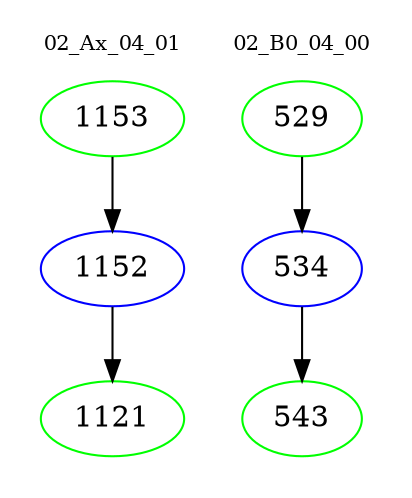 digraph{
subgraph cluster_0 {
color = white
label = "02_Ax_04_01";
fontsize=10;
T0_1153 [label="1153", color="green"]
T0_1153 -> T0_1152 [color="black"]
T0_1152 [label="1152", color="blue"]
T0_1152 -> T0_1121 [color="black"]
T0_1121 [label="1121", color="green"]
}
subgraph cluster_1 {
color = white
label = "02_B0_04_00";
fontsize=10;
T1_529 [label="529", color="green"]
T1_529 -> T1_534 [color="black"]
T1_534 [label="534", color="blue"]
T1_534 -> T1_543 [color="black"]
T1_543 [label="543", color="green"]
}
}

